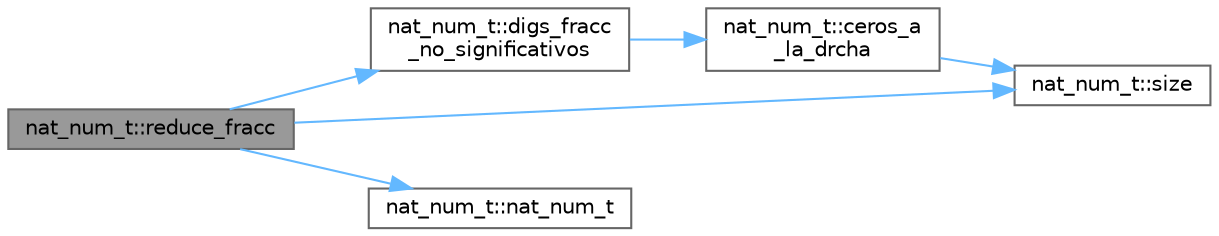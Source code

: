 digraph "nat_num_t::reduce_fracc"
{
 // INTERACTIVE_SVG=YES
 // LATEX_PDF_SIZE
  bgcolor="transparent";
  edge [fontname=Helvetica,fontsize=10,labelfontname=Helvetica,labelfontsize=10];
  node [fontname=Helvetica,fontsize=10,shape=box,height=0.2,width=0.4];
  rankdir="LR";
  Node1 [label="nat_num_t::reduce_fracc",height=0.2,width=0.4,color="gray40", fillcolor="grey60", style="filled", fontcolor="black",tooltip=" "];
  Node1 -> Node2 [color="steelblue1",style="solid"];
  Node2 [label="nat_num_t::digs_fracc\l_no_significativos",height=0.2,width=0.4,color="grey40", fillcolor="white", style="filled",URL="$classnat__num__t.html#a5a50025c599c9230b0ad18badc673e37",tooltip=" "];
  Node2 -> Node3 [color="steelblue1",style="solid"];
  Node3 [label="nat_num_t::ceros_a\l_la_drcha",height=0.2,width=0.4,color="grey40", fillcolor="white", style="filled",URL="$classnat__num__t.html#a386e6f8d5f8b23ea4ac327c3f3a33d61",tooltip=" "];
  Node3 -> Node4 [color="steelblue1",style="solid"];
  Node4 [label="nat_num_t::size",height=0.2,width=0.4,color="grey40", fillcolor="white", style="filled",URL="$classnat__num__t.html#a3f420ff49cf6b55ef38936b2035a4071",tooltip=" "];
  Node1 -> Node5 [color="steelblue1",style="solid"];
  Node5 [label="nat_num_t::nat_num_t",height=0.2,width=0.4,color="grey40", fillcolor="white", style="filled",URL="$classnat__num__t.html#a8f8bdd2355aab6b9b24f4c87cd68f5b7",tooltip=" "];
  Node1 -> Node4 [color="steelblue1",style="solid"];
}
